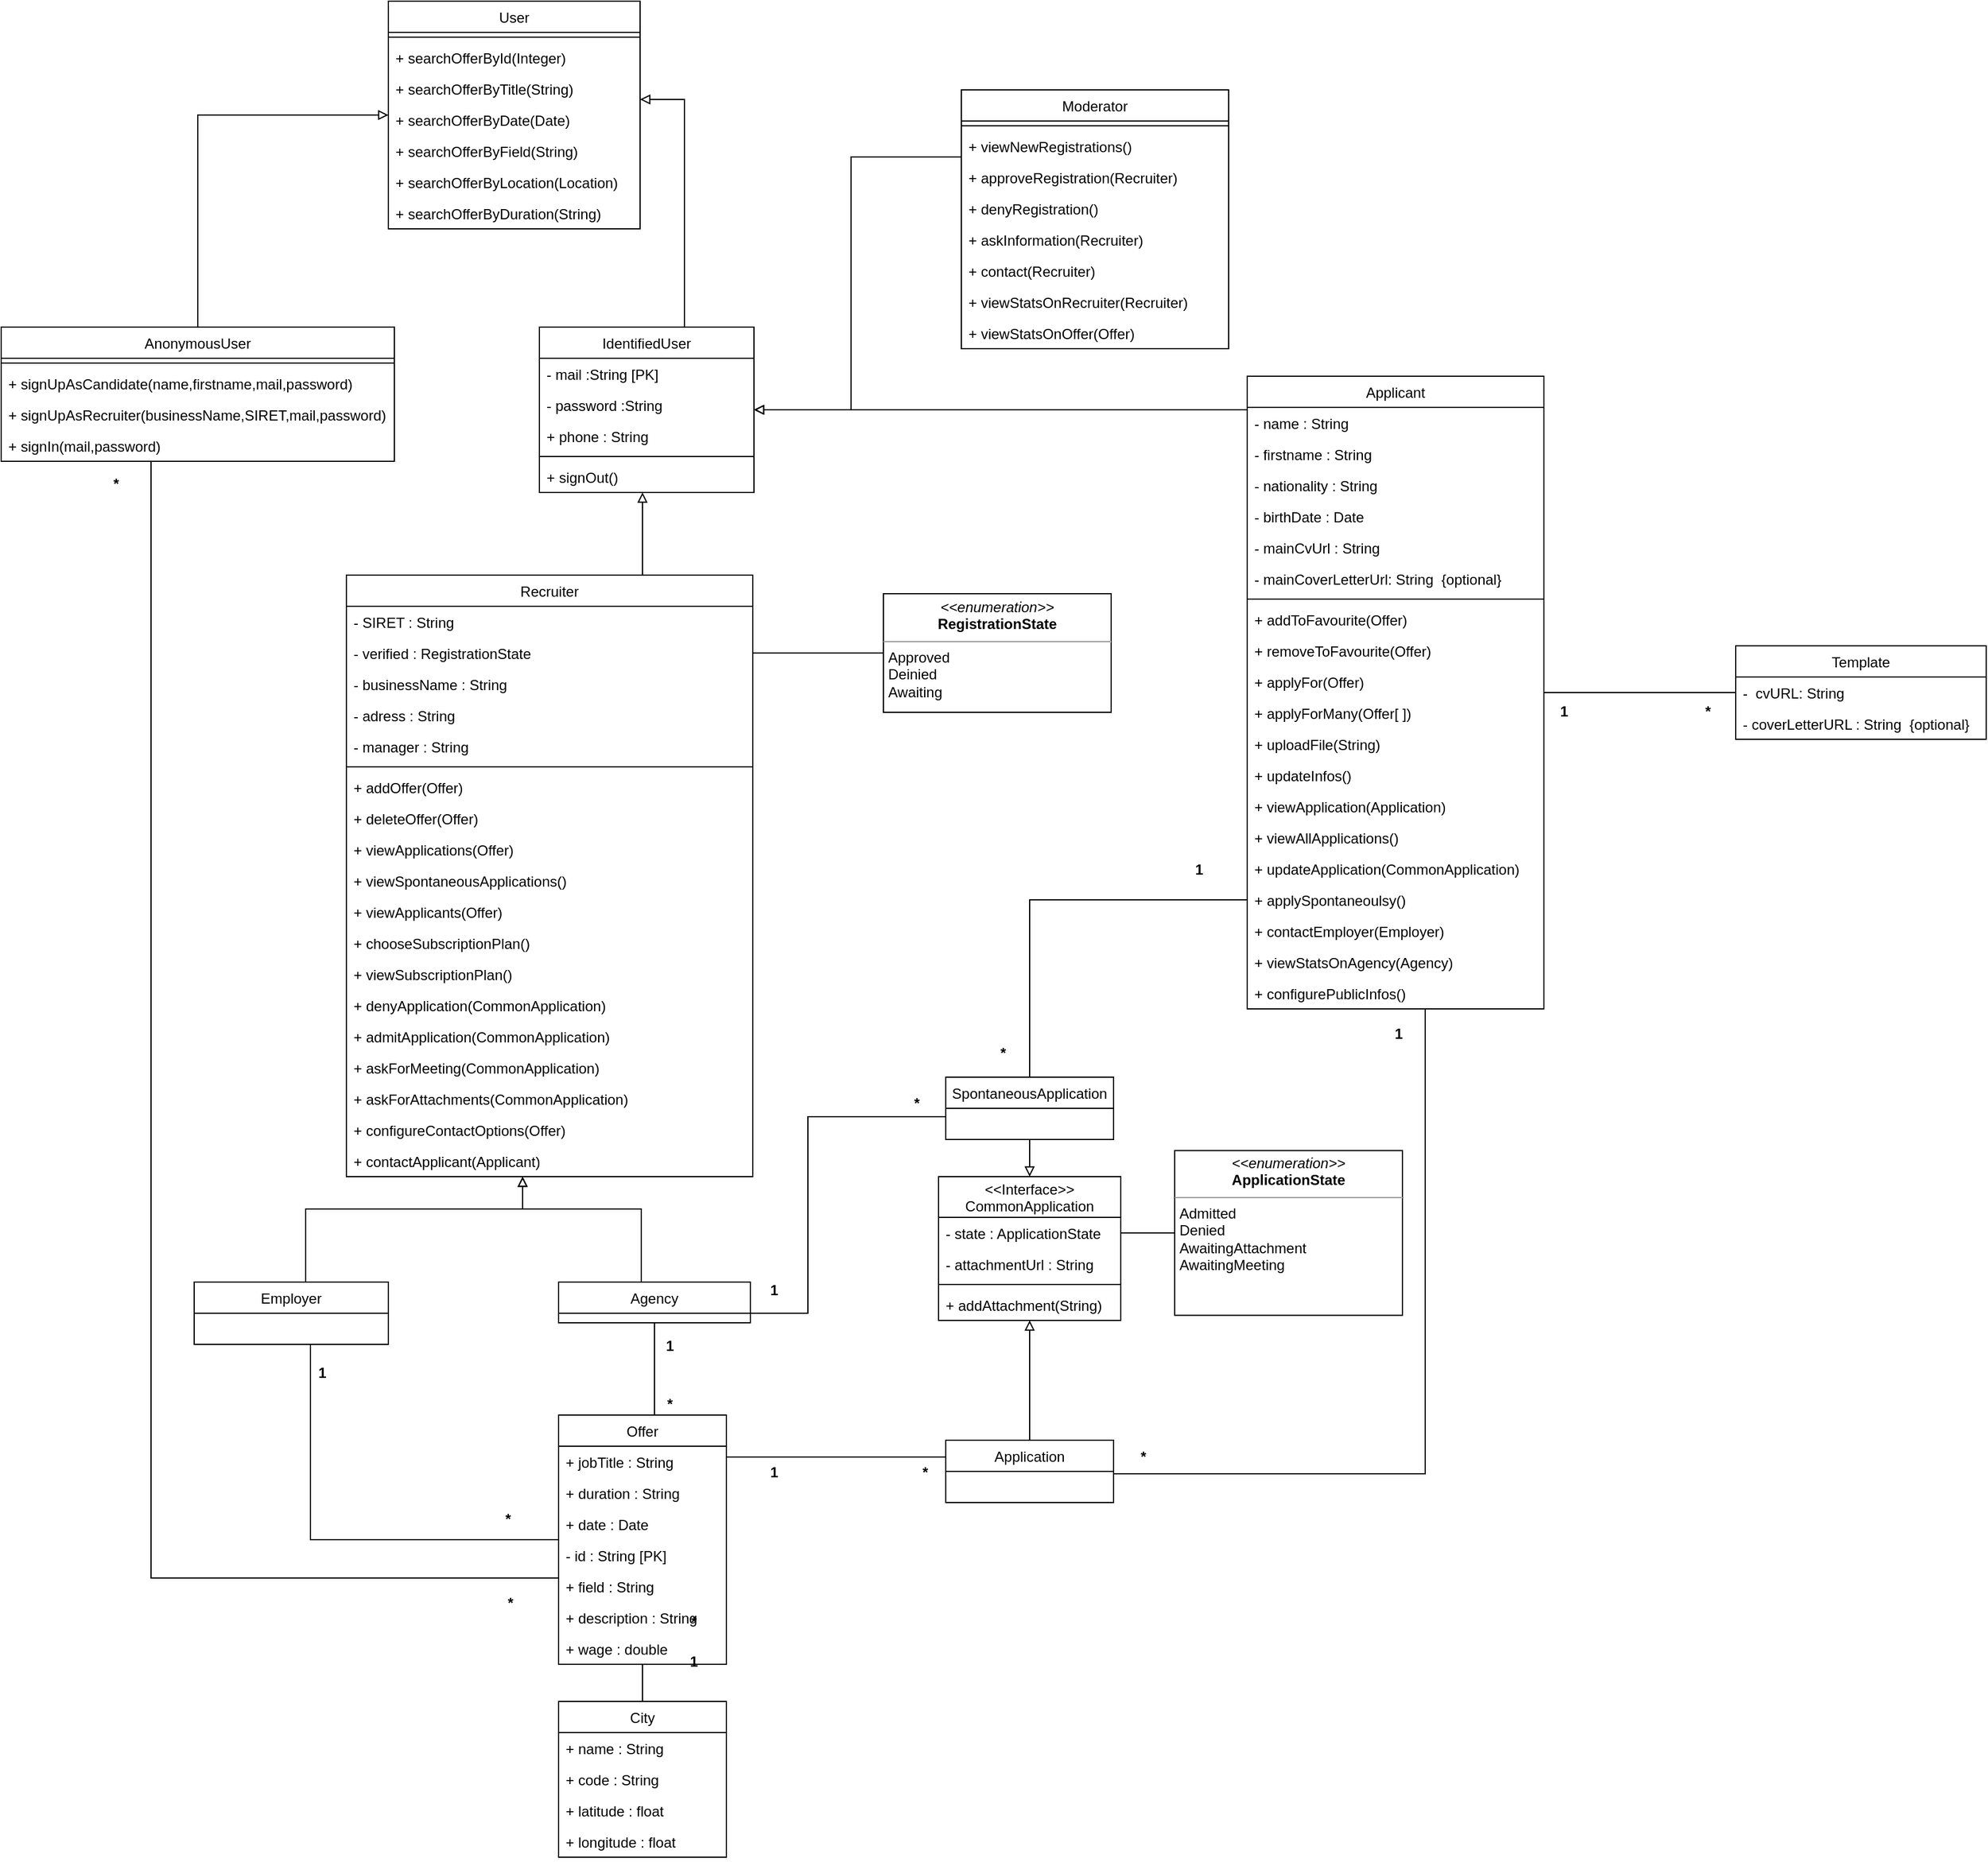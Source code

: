 <mxfile version="20.3.0" type="device"><diagram id="k540oC7YMwKG_fndk6bW" name="Page-1"><mxGraphModel dx="2167" dy="1629" grid="0" gridSize="10" guides="1" tooltips="1" connect="1" arrows="1" fold="1" page="0" pageScale="1" pageWidth="827" pageHeight="1169" math="0" shadow="0"><root><mxCell id="0"/><mxCell id="1" parent="0"/><mxCell id="ShWZTb0E01g24mEd3diZ-28" style="edgeStyle=orthogonalEdgeStyle;rounded=0;orthogonalLoop=1;jettySize=auto;html=1;endArrow=none;endFill=0;" parent="1" source="sL0jSz-1U2DntvTdxDC0-44" target="sL0jSz-1U2DntvTdxDC0-56" edge="1"><mxGeometry relative="1" as="geometry"><Array as="points"/><mxPoint x="247.947" y="477" as="sourcePoint"/></mxGeometry></mxCell><mxCell id="sL0jSz-1U2DntvTdxDC0-44" value="Offer" style="swimlane;fontStyle=0;childLayout=stackLayout;horizontal=1;startSize=26;fillColor=none;horizontalStack=0;resizeParent=1;resizeParentMax=0;resizeLast=0;collapsible=1;marginBottom=0;" parent="1" vertex="1"><mxGeometry x="117" y="417" width="140" height="208" as="geometry"/></mxCell><mxCell id="sL0jSz-1U2DntvTdxDC0-45" value="+ jobTitle : String" style="text;strokeColor=none;fillColor=none;align=left;verticalAlign=top;spacingLeft=4;spacingRight=4;overflow=hidden;rotatable=0;points=[[0,0.5],[1,0.5]];portConstraint=eastwest;" parent="sL0jSz-1U2DntvTdxDC0-44" vertex="1"><mxGeometry y="26" width="140" height="26" as="geometry"/></mxCell><mxCell id="sL0jSz-1U2DntvTdxDC0-46" value="+ duration : String" style="text;strokeColor=none;fillColor=none;align=left;verticalAlign=top;spacingLeft=4;spacingRight=4;overflow=hidden;rotatable=0;points=[[0,0.5],[1,0.5]];portConstraint=eastwest;" parent="sL0jSz-1U2DntvTdxDC0-44" vertex="1"><mxGeometry y="52" width="140" height="26" as="geometry"/></mxCell><mxCell id="P4kLYGEwdRfojf6tFH3L-2" value="+ date : Date" style="text;strokeColor=none;fillColor=none;align=left;verticalAlign=top;spacingLeft=4;spacingRight=4;overflow=hidden;rotatable=0;points=[[0,0.5],[1,0.5]];portConstraint=eastwest;" parent="sL0jSz-1U2DntvTdxDC0-44" vertex="1"><mxGeometry y="78" width="140" height="26" as="geometry"/></mxCell><mxCell id="sL0jSz-1U2DntvTdxDC0-47" value="- id : String [PK]" style="text;strokeColor=none;fillColor=none;align=left;verticalAlign=top;spacingLeft=4;spacingRight=4;overflow=hidden;rotatable=0;points=[[0,0.5],[1,0.5]];portConstraint=eastwest;" parent="sL0jSz-1U2DntvTdxDC0-44" vertex="1"><mxGeometry y="104" width="140" height="26" as="geometry"/></mxCell><mxCell id="sL0jSz-1U2DntvTdxDC0-103" value="+ field : String" style="text;strokeColor=none;fillColor=none;align=left;verticalAlign=top;spacingLeft=4;spacingRight=4;overflow=hidden;rotatable=0;points=[[0,0.5],[1,0.5]];portConstraint=eastwest;" parent="sL0jSz-1U2DntvTdxDC0-44" vertex="1"><mxGeometry y="130" width="140" height="26" as="geometry"/></mxCell><mxCell id="sL0jSz-1U2DntvTdxDC0-104" value="+ description : String" style="text;strokeColor=none;fillColor=none;align=left;verticalAlign=top;spacingLeft=4;spacingRight=4;overflow=hidden;rotatable=0;points=[[0,0.5],[1,0.5]];portConstraint=eastwest;" parent="sL0jSz-1U2DntvTdxDC0-44" vertex="1"><mxGeometry y="156" width="140" height="26" as="geometry"/></mxCell><mxCell id="BnLNgc64DXH0xExGtpZf-30" value="+ wage : double" style="text;strokeColor=none;fillColor=none;align=left;verticalAlign=top;spacingLeft=4;spacingRight=4;overflow=hidden;rotatable=0;points=[[0,0.5],[1,0.5]];portConstraint=eastwest;" vertex="1" parent="sL0jSz-1U2DntvTdxDC0-44"><mxGeometry y="182" width="140" height="26" as="geometry"/></mxCell><mxCell id="sL0jSz-1U2DntvTdxDC0-56" value="City" style="swimlane;fontStyle=0;childLayout=stackLayout;horizontal=1;startSize=26;fillColor=none;horizontalStack=0;resizeParent=1;resizeParentMax=0;resizeLast=0;collapsible=1;marginBottom=0;" parent="1" vertex="1"><mxGeometry x="117" y="656" width="140" height="130" as="geometry"/></mxCell><mxCell id="sL0jSz-1U2DntvTdxDC0-57" value="+ name : String" style="text;strokeColor=none;fillColor=none;align=left;verticalAlign=top;spacingLeft=4;spacingRight=4;overflow=hidden;rotatable=0;points=[[0,0.5],[1,0.5]];portConstraint=eastwest;" parent="sL0jSz-1U2DntvTdxDC0-56" vertex="1"><mxGeometry y="26" width="140" height="26" as="geometry"/></mxCell><mxCell id="sL0jSz-1U2DntvTdxDC0-58" value="+ code : String" style="text;strokeColor=none;fillColor=none;align=left;verticalAlign=top;spacingLeft=4;spacingRight=4;overflow=hidden;rotatable=0;points=[[0,0.5],[1,0.5]];portConstraint=eastwest;" parent="sL0jSz-1U2DntvTdxDC0-56" vertex="1"><mxGeometry y="52" width="140" height="26" as="geometry"/></mxCell><mxCell id="ceRX4W_sxrKVzn1tDzOm-22" value="+ latitude : float" style="text;strokeColor=none;fillColor=none;align=left;verticalAlign=top;spacingLeft=4;spacingRight=4;overflow=hidden;rotatable=0;points=[[0,0.5],[1,0.5]];portConstraint=eastwest;" parent="sL0jSz-1U2DntvTdxDC0-56" vertex="1"><mxGeometry y="78" width="140" height="26" as="geometry"/></mxCell><mxCell id="ceRX4W_sxrKVzn1tDzOm-23" value="+ longitude : float" style="text;strokeColor=none;fillColor=none;align=left;verticalAlign=top;spacingLeft=4;spacingRight=4;overflow=hidden;rotatable=0;points=[[0,0.5],[1,0.5]];portConstraint=eastwest;" parent="sL0jSz-1U2DntvTdxDC0-56" vertex="1"><mxGeometry y="104" width="140" height="26" as="geometry"/></mxCell><mxCell id="sL0jSz-1U2DntvTdxDC0-63" style="edgeStyle=orthogonalEdgeStyle;rounded=0;orthogonalLoop=1;jettySize=auto;html=1;endArrow=block;endFill=0;" parent="1" source="sL0jSz-1U2DntvTdxDC0-64" target="ceRX4W_sxrKVzn1tDzOm-1" edge="1"><mxGeometry relative="1" as="geometry"><Array as="points"><mxPoint x="186" y="245"/><mxPoint x="87" y="245"/></Array></mxGeometry></mxCell><mxCell id="sL0jSz-1U2DntvTdxDC0-96" style="edgeStyle=orthogonalEdgeStyle;rounded=0;orthogonalLoop=1;jettySize=auto;html=1;endArrow=none;endFill=0;" parent="1" source="sL0jSz-1U2DntvTdxDC0-64" target="sL0jSz-1U2DntvTdxDC0-44" edge="1"><mxGeometry relative="1" as="geometry"><Array as="points"><mxPoint x="197" y="399"/><mxPoint x="197" y="399"/></Array><mxPoint x="242.053" y="208" as="sourcePoint"/><mxPoint x="177" y="295" as="targetPoint"/></mxGeometry></mxCell><mxCell id="sL0jSz-1U2DntvTdxDC0-64" value="Agency" style="swimlane;fontStyle=0;childLayout=stackLayout;horizontal=1;startSize=26;fillColor=none;horizontalStack=0;resizeParent=1;resizeParentMax=0;resizeLast=0;collapsible=1;marginBottom=0;" parent="1" vertex="1"><mxGeometry x="117" y="306" width="160" height="34" as="geometry"/></mxCell><mxCell id="sL0jSz-1U2DntvTdxDC0-65" style="edgeStyle=orthogonalEdgeStyle;rounded=0;orthogonalLoop=1;jettySize=auto;html=1;endArrow=block;endFill=0;" parent="1" source="sL0jSz-1U2DntvTdxDC0-66" target="ceRX4W_sxrKVzn1tDzOm-1" edge="1"><mxGeometry relative="1" as="geometry"><Array as="points"><mxPoint x="-94" y="245"/><mxPoint x="87" y="245"/></Array></mxGeometry></mxCell><mxCell id="vlZOJD053-xOhXuDSl5u-1" style="edgeStyle=orthogonalEdgeStyle;rounded=0;orthogonalLoop=1;jettySize=auto;html=1;endArrow=none;endFill=0;startArrow=none;" parent="1" source="sL0jSz-1U2DntvTdxDC0-66" target="sL0jSz-1U2DntvTdxDC0-44" edge="1"><mxGeometry relative="1" as="geometry"><Array as="points"><mxPoint x="-90" y="346"/></Array></mxGeometry></mxCell><mxCell id="sL0jSz-1U2DntvTdxDC0-66" value="Employer" style="swimlane;fontStyle=0;childLayout=stackLayout;horizontal=1;startSize=26;fillColor=none;horizontalStack=0;resizeParent=1;resizeParentMax=0;resizeLast=0;collapsible=1;marginBottom=0;" parent="1" vertex="1"><mxGeometry x="-187" y="306" width="162" height="52" as="geometry"/></mxCell><mxCell id="sL0jSz-1U2DntvTdxDC0-67" style="edgeStyle=orthogonalEdgeStyle;rounded=0;orthogonalLoop=1;jettySize=auto;html=1;entryX=0;entryY=0.5;entryDx=0;entryDy=0;endArrow=block;endFill=0;exitX=0.5;exitY=0;exitDx=0;exitDy=0;" parent="1" source="sL0jSz-1U2DntvTdxDC0-68" target="sL0jSz-1U2DntvTdxDC0-78" edge="1"><mxGeometry relative="1" as="geometry"/></mxCell><mxCell id="ceRX4W_sxrKVzn1tDzOm-14" style="edgeStyle=orthogonalEdgeStyle;rounded=0;orthogonalLoop=1;jettySize=auto;html=1;endArrow=none;endFill=0;" parent="1" source="sL0jSz-1U2DntvTdxDC0-68" target="sL0jSz-1U2DntvTdxDC0-44" edge="1"><mxGeometry relative="1" as="geometry"><Array as="points"><mxPoint x="-223" y="553"/></Array></mxGeometry></mxCell><mxCell id="sL0jSz-1U2DntvTdxDC0-68" value="AnonymousUser" style="swimlane;fontStyle=0;childLayout=stackLayout;horizontal=1;startSize=26;fillColor=none;horizontalStack=0;resizeParent=1;resizeParentMax=0;resizeLast=0;collapsible=1;marginBottom=0;" parent="1" vertex="1"><mxGeometry x="-348" y="-491" width="328" height="112" as="geometry"/></mxCell><mxCell id="sL0jSz-1U2DntvTdxDC0-89" value="" style="line;strokeWidth=1;fillColor=none;align=left;verticalAlign=middle;spacingTop=-1;spacingLeft=3;spacingRight=3;rotatable=0;labelPosition=right;points=[];portConstraint=eastwest;strokeColor=inherit;" parent="sL0jSz-1U2DntvTdxDC0-68" vertex="1"><mxGeometry y="26" width="328" height="8" as="geometry"/></mxCell><mxCell id="sL0jSz-1U2DntvTdxDC0-85" value="+ signUpAsCandidate(name,firstname,mail,password)" style="text;strokeColor=none;fillColor=none;align=left;verticalAlign=top;spacingLeft=4;spacingRight=4;overflow=hidden;rotatable=0;points=[[0,0.5],[1,0.5]];portConstraint=eastwest;" parent="sL0jSz-1U2DntvTdxDC0-68" vertex="1"><mxGeometry y="34" width="328" height="26" as="geometry"/></mxCell><mxCell id="P4kLYGEwdRfojf6tFH3L-3" value="+ signUpAsRecruiter(businessName,SIRET,mail,password)" style="text;strokeColor=none;fillColor=none;align=left;verticalAlign=top;spacingLeft=4;spacingRight=4;overflow=hidden;rotatable=0;points=[[0,0.5],[1,0.5]];portConstraint=eastwest;" parent="sL0jSz-1U2DntvTdxDC0-68" vertex="1"><mxGeometry y="60" width="328" height="26" as="geometry"/></mxCell><mxCell id="sL0jSz-1U2DntvTdxDC0-90" value="+ signIn(mail,password)" style="text;strokeColor=none;fillColor=none;align=left;verticalAlign=top;spacingLeft=4;spacingRight=4;overflow=hidden;rotatable=0;points=[[0,0.5],[1,0.5]];portConstraint=eastwest;" parent="sL0jSz-1U2DntvTdxDC0-68" vertex="1"><mxGeometry y="86" width="328" height="26" as="geometry"/></mxCell><mxCell id="sL0jSz-1U2DntvTdxDC0-69" style="edgeStyle=orthogonalEdgeStyle;rounded=0;orthogonalLoop=1;jettySize=auto;html=1;endArrow=block;endFill=0;exitX=0.5;exitY=0;exitDx=0;exitDy=0;" parent="1" source="sL0jSz-1U2DntvTdxDC0-70" target="sL0jSz-1U2DntvTdxDC0-78" edge="1"><mxGeometry relative="1" as="geometry"><Array as="points"><mxPoint x="222" y="-491"/><mxPoint x="222" y="-681"/></Array></mxGeometry></mxCell><mxCell id="sL0jSz-1U2DntvTdxDC0-70" value="IdentifiedUser" style="swimlane;fontStyle=0;childLayout=stackLayout;horizontal=1;startSize=26;fillColor=none;horizontalStack=0;resizeParent=1;resizeParentMax=0;resizeLast=0;collapsible=1;marginBottom=0;" parent="1" vertex="1"><mxGeometry x="101" y="-491" width="179" height="138" as="geometry"/></mxCell><mxCell id="sL0jSz-1U2DntvTdxDC0-73" value="- mail :String [PK]" style="text;strokeColor=none;fillColor=none;align=left;verticalAlign=top;spacingLeft=4;spacingRight=4;overflow=hidden;rotatable=0;points=[[0,0.5],[1,0.5]];portConstraint=eastwest;" parent="sL0jSz-1U2DntvTdxDC0-70" vertex="1"><mxGeometry y="26" width="179" height="26" as="geometry"/></mxCell><mxCell id="sL0jSz-1U2DntvTdxDC0-93" value="- password :String" style="text;strokeColor=none;fillColor=none;align=left;verticalAlign=top;spacingLeft=4;spacingRight=4;overflow=hidden;rotatable=0;points=[[0,0.5],[1,0.5]];portConstraint=eastwest;" parent="sL0jSz-1U2DntvTdxDC0-70" vertex="1"><mxGeometry y="52" width="179" height="26" as="geometry"/></mxCell><mxCell id="sL0jSz-1U2DntvTdxDC0-74" value="+ phone : String " style="text;strokeColor=none;fillColor=none;align=left;verticalAlign=top;spacingLeft=4;spacingRight=4;overflow=hidden;rotatable=0;points=[[0,0.5],[1,0.5]];portConstraint=eastwest;" parent="sL0jSz-1U2DntvTdxDC0-70" vertex="1"><mxGeometry y="78" width="179" height="26" as="geometry"/></mxCell><mxCell id="sL0jSz-1U2DntvTdxDC0-91" value="" style="line;strokeWidth=1;fillColor=none;align=left;verticalAlign=middle;spacingTop=-1;spacingLeft=3;spacingRight=3;rotatable=0;labelPosition=right;points=[];portConstraint=eastwest;strokeColor=inherit;" parent="sL0jSz-1U2DntvTdxDC0-70" vertex="1"><mxGeometry y="104" width="179" height="8" as="geometry"/></mxCell><mxCell id="sL0jSz-1U2DntvTdxDC0-92" value="+ signOut()" style="text;strokeColor=none;fillColor=none;align=left;verticalAlign=top;spacingLeft=4;spacingRight=4;overflow=hidden;rotatable=0;points=[[0,0.5],[1,0.5]];portConstraint=eastwest;" parent="sL0jSz-1U2DntvTdxDC0-70" vertex="1"><mxGeometry y="112" width="179" height="26" as="geometry"/></mxCell><mxCell id="sL0jSz-1U2DntvTdxDC0-75" style="edgeStyle=orthogonalEdgeStyle;rounded=0;orthogonalLoop=1;jettySize=auto;html=1;endArrow=block;endFill=0;" parent="1" source="sL0jSz-1U2DntvTdxDC0-76" target="sL0jSz-1U2DntvTdxDC0-70" edge="1"><mxGeometry relative="1" as="geometry"><Array as="points"><mxPoint x="668" y="-422"/><mxPoint x="668" y="-422"/></Array></mxGeometry></mxCell><mxCell id="sL0jSz-1U2DntvTdxDC0-76" value="Applicant" style="swimlane;fontStyle=0;childLayout=stackLayout;horizontal=1;startSize=26;fillColor=none;horizontalStack=0;resizeParent=1;resizeParentMax=0;resizeLast=0;collapsible=1;marginBottom=0;" parent="1" vertex="1"><mxGeometry x="691.5" y="-450" width="247.5" height="528" as="geometry"/></mxCell><mxCell id="sL0jSz-1U2DntvTdxDC0-71" value="- name : String" style="text;strokeColor=none;fillColor=none;align=left;verticalAlign=top;spacingLeft=4;spacingRight=4;overflow=hidden;rotatable=0;points=[[0,0.5],[1,0.5]];portConstraint=eastwest;" parent="sL0jSz-1U2DntvTdxDC0-76" vertex="1"><mxGeometry y="26" width="247.5" height="26" as="geometry"/></mxCell><mxCell id="ShWZTb0E01g24mEd3diZ-1" value="- firstname : String" style="text;strokeColor=none;fillColor=none;align=left;verticalAlign=top;spacingLeft=4;spacingRight=4;overflow=hidden;rotatable=0;points=[[0,0.5],[1,0.5]];portConstraint=eastwest;" parent="sL0jSz-1U2DntvTdxDC0-76" vertex="1"><mxGeometry y="52" width="247.5" height="26" as="geometry"/></mxCell><mxCell id="ShWZTb0E01g24mEd3diZ-9" value="- nationality : String" style="text;strokeColor=none;fillColor=none;align=left;verticalAlign=top;spacingLeft=4;spacingRight=4;overflow=hidden;rotatable=0;points=[[0,0.5],[1,0.5]];portConstraint=eastwest;" parent="sL0jSz-1U2DntvTdxDC0-76" vertex="1"><mxGeometry y="78" width="247.5" height="26" as="geometry"/></mxCell><mxCell id="ShWZTb0E01g24mEd3diZ-10" value="- birthDate : Date" style="text;strokeColor=none;fillColor=none;align=left;verticalAlign=top;spacingLeft=4;spacingRight=4;overflow=hidden;rotatable=0;points=[[0,0.5],[1,0.5]];portConstraint=eastwest;" parent="sL0jSz-1U2DntvTdxDC0-76" vertex="1"><mxGeometry y="104" width="247.5" height="26" as="geometry"/></mxCell><mxCell id="sL0jSz-1U2DntvTdxDC0-72" value="- mainCvUrl : String" style="text;strokeColor=none;fillColor=none;align=left;verticalAlign=top;spacingLeft=4;spacingRight=4;overflow=hidden;rotatable=0;points=[[0,0.5],[1,0.5]];portConstraint=eastwest;" parent="sL0jSz-1U2DntvTdxDC0-76" vertex="1"><mxGeometry y="130" width="247.5" height="26" as="geometry"/></mxCell><mxCell id="ShWZTb0E01g24mEd3diZ-2" value="- mainCoverLetterUrl: String  {optional}" style="text;strokeColor=none;fillColor=none;align=left;verticalAlign=top;spacingLeft=4;spacingRight=4;overflow=hidden;rotatable=0;points=[[0,0.5],[1,0.5]];portConstraint=eastwest;" parent="sL0jSz-1U2DntvTdxDC0-76" vertex="1"><mxGeometry y="156" width="247.5" height="26" as="geometry"/></mxCell><mxCell id="sL0jSz-1U2DntvTdxDC0-106" value="" style="line;strokeWidth=1;fillColor=none;align=left;verticalAlign=middle;spacingTop=-1;spacingLeft=3;spacingRight=3;rotatable=0;labelPosition=right;points=[];portConstraint=eastwest;strokeColor=inherit;" parent="sL0jSz-1U2DntvTdxDC0-76" vertex="1"><mxGeometry y="182" width="247.5" height="8" as="geometry"/></mxCell><mxCell id="sL0jSz-1U2DntvTdxDC0-107" value="+ addToFavourite(Offer)" style="text;strokeColor=none;fillColor=none;align=left;verticalAlign=top;spacingLeft=4;spacingRight=4;overflow=hidden;rotatable=0;points=[[0,0.5],[1,0.5]];portConstraint=eastwest;" parent="sL0jSz-1U2DntvTdxDC0-76" vertex="1"><mxGeometry y="190" width="247.5" height="26" as="geometry"/></mxCell><mxCell id="sL0jSz-1U2DntvTdxDC0-108" value="+ removeToFavourite(Offer)" style="text;strokeColor=none;fillColor=none;align=left;verticalAlign=top;spacingLeft=4;spacingRight=4;overflow=hidden;rotatable=0;points=[[0,0.5],[1,0.5]];portConstraint=eastwest;" parent="sL0jSz-1U2DntvTdxDC0-76" vertex="1"><mxGeometry y="216" width="247.5" height="26" as="geometry"/></mxCell><mxCell id="sL0jSz-1U2DntvTdxDC0-109" value="+ applyFor(Offer)" style="text;strokeColor=none;fillColor=none;align=left;verticalAlign=top;spacingLeft=4;spacingRight=4;overflow=hidden;rotatable=0;points=[[0,0.5],[1,0.5]];portConstraint=eastwest;" parent="sL0jSz-1U2DntvTdxDC0-76" vertex="1"><mxGeometry y="242" width="247.5" height="26" as="geometry"/></mxCell><mxCell id="ShWZTb0E01g24mEd3diZ-3" value="+ applyForMany(Offer[ ])" style="text;strokeColor=none;fillColor=none;align=left;verticalAlign=top;spacingLeft=4;spacingRight=4;overflow=hidden;rotatable=0;points=[[0,0.5],[1,0.5]];portConstraint=eastwest;" parent="sL0jSz-1U2DntvTdxDC0-76" vertex="1"><mxGeometry y="268" width="247.5" height="26" as="geometry"/></mxCell><mxCell id="BnLNgc64DXH0xExGtpZf-18" value="+ uploadFile(String)" style="text;strokeColor=none;fillColor=none;align=left;verticalAlign=top;spacingLeft=4;spacingRight=4;overflow=hidden;rotatable=0;points=[[0,0.5],[1,0.5]];portConstraint=eastwest;" vertex="1" parent="sL0jSz-1U2DntvTdxDC0-76"><mxGeometry y="294" width="247.5" height="26" as="geometry"/></mxCell><mxCell id="sL0jSz-1U2DntvTdxDC0-110" value="+ updateInfos()" style="text;strokeColor=none;fillColor=none;align=left;verticalAlign=top;spacingLeft=4;spacingRight=4;overflow=hidden;rotatable=0;points=[[0,0.5],[1,0.5]];portConstraint=eastwest;" parent="sL0jSz-1U2DntvTdxDC0-76" vertex="1"><mxGeometry y="320" width="247.5" height="26" as="geometry"/></mxCell><mxCell id="ShWZTb0E01g24mEd3diZ-26" value="+ viewApplication(Application)" style="text;strokeColor=none;fillColor=none;align=left;verticalAlign=top;spacingLeft=4;spacingRight=4;overflow=hidden;rotatable=0;points=[[0,0.5],[1,0.5]];portConstraint=eastwest;" parent="sL0jSz-1U2DntvTdxDC0-76" vertex="1"><mxGeometry y="346" width="247.5" height="26" as="geometry"/></mxCell><mxCell id="BnLNgc64DXH0xExGtpZf-1" value="+ viewAllApplications()" style="text;strokeColor=none;fillColor=none;align=left;verticalAlign=top;spacingLeft=4;spacingRight=4;overflow=hidden;rotatable=0;points=[[0,0.5],[1,0.5]];portConstraint=eastwest;" vertex="1" parent="sL0jSz-1U2DntvTdxDC0-76"><mxGeometry y="372" width="247.5" height="26" as="geometry"/></mxCell><mxCell id="BnLNgc64DXH0xExGtpZf-19" value="+ updateApplication(CommonApplication)" style="text;strokeColor=none;fillColor=none;align=left;verticalAlign=top;spacingLeft=4;spacingRight=4;overflow=hidden;rotatable=0;points=[[0,0.5],[1,0.5]];portConstraint=eastwest;" vertex="1" parent="sL0jSz-1U2DntvTdxDC0-76"><mxGeometry y="398" width="247.5" height="26" as="geometry"/></mxCell><mxCell id="BnLNgc64DXH0xExGtpZf-4" value="+ applySpontaneoulsy()" style="text;strokeColor=none;fillColor=none;align=left;verticalAlign=top;spacingLeft=4;spacingRight=4;overflow=hidden;rotatable=0;points=[[0,0.5],[1,0.5]];portConstraint=eastwest;" vertex="1" parent="sL0jSz-1U2DntvTdxDC0-76"><mxGeometry y="424" width="247.5" height="26" as="geometry"/></mxCell><mxCell id="BnLNgc64DXH0xExGtpZf-24" value="+ contactEmployer(Employer)" style="text;strokeColor=none;fillColor=none;align=left;verticalAlign=top;spacingLeft=4;spacingRight=4;overflow=hidden;rotatable=0;points=[[0,0.5],[1,0.5]];portConstraint=eastwest;" vertex="1" parent="sL0jSz-1U2DntvTdxDC0-76"><mxGeometry y="450" width="247.5" height="26" as="geometry"/></mxCell><mxCell id="BnLNgc64DXH0xExGtpZf-25" value="+ viewStatsOnAgency(Agency)" style="text;strokeColor=none;fillColor=none;align=left;verticalAlign=top;spacingLeft=4;spacingRight=4;overflow=hidden;rotatable=0;points=[[0,0.5],[1,0.5]];portConstraint=eastwest;" vertex="1" parent="sL0jSz-1U2DntvTdxDC0-76"><mxGeometry y="476" width="247.5" height="26" as="geometry"/></mxCell><mxCell id="BnLNgc64DXH0xExGtpZf-26" value="+ configurePublicInfos()" style="text;strokeColor=none;fillColor=none;align=left;verticalAlign=top;spacingLeft=4;spacingRight=4;overflow=hidden;rotatable=0;points=[[0,0.5],[1,0.5]];portConstraint=eastwest;" vertex="1" parent="sL0jSz-1U2DntvTdxDC0-76"><mxGeometry y="502" width="247.5" height="26" as="geometry"/></mxCell><mxCell id="sL0jSz-1U2DntvTdxDC0-78" value="User" style="swimlane;fontStyle=0;childLayout=stackLayout;horizontal=1;startSize=26;fillColor=none;horizontalStack=0;resizeParent=1;resizeParentMax=0;resizeLast=0;collapsible=1;marginBottom=0;" parent="1" vertex="1"><mxGeometry x="-25" y="-763" width="210" height="190" as="geometry"/></mxCell><mxCell id="ceRX4W_sxrKVzn1tDzOm-16" value="" style="line;strokeWidth=1;fillColor=none;align=left;verticalAlign=middle;spacingTop=-1;spacingLeft=3;spacingRight=3;rotatable=0;labelPosition=right;points=[];portConstraint=eastwest;strokeColor=inherit;" parent="sL0jSz-1U2DntvTdxDC0-78" vertex="1"><mxGeometry y="26" width="210" height="8" as="geometry"/></mxCell><mxCell id="ceRX4W_sxrKVzn1tDzOm-15" value="+ searchOfferById(Integer)" style="text;strokeColor=none;fillColor=none;align=left;verticalAlign=top;spacingLeft=4;spacingRight=4;overflow=hidden;rotatable=0;points=[[0,0.5],[1,0.5]];portConstraint=eastwest;" parent="sL0jSz-1U2DntvTdxDC0-78" vertex="1"><mxGeometry y="34" width="210" height="26" as="geometry"/></mxCell><mxCell id="ceRX4W_sxrKVzn1tDzOm-17" value="+ searchOfferByTitle(String)" style="text;strokeColor=none;fillColor=none;align=left;verticalAlign=top;spacingLeft=4;spacingRight=4;overflow=hidden;rotatable=0;points=[[0,0.5],[1,0.5]];portConstraint=eastwest;" parent="sL0jSz-1U2DntvTdxDC0-78" vertex="1"><mxGeometry y="60" width="210" height="26" as="geometry"/></mxCell><mxCell id="ceRX4W_sxrKVzn1tDzOm-18" value="+ searchOfferByDate(Date)" style="text;strokeColor=none;fillColor=none;align=left;verticalAlign=top;spacingLeft=4;spacingRight=4;overflow=hidden;rotatable=0;points=[[0,0.5],[1,0.5]];portConstraint=eastwest;" parent="sL0jSz-1U2DntvTdxDC0-78" vertex="1"><mxGeometry y="86" width="210" height="26" as="geometry"/></mxCell><mxCell id="ceRX4W_sxrKVzn1tDzOm-19" value="+ searchOfferByField(String)" style="text;strokeColor=none;fillColor=none;align=left;verticalAlign=top;spacingLeft=4;spacingRight=4;overflow=hidden;rotatable=0;points=[[0,0.5],[1,0.5]];portConstraint=eastwest;" parent="sL0jSz-1U2DntvTdxDC0-78" vertex="1"><mxGeometry y="112" width="210" height="26" as="geometry"/></mxCell><mxCell id="ceRX4W_sxrKVzn1tDzOm-20" value="+ searchOfferByLocation(Location)" style="text;strokeColor=none;fillColor=none;align=left;verticalAlign=top;spacingLeft=4;spacingRight=4;overflow=hidden;rotatable=0;points=[[0,0.5],[1,0.5]];portConstraint=eastwest;" parent="sL0jSz-1U2DntvTdxDC0-78" vertex="1"><mxGeometry y="138" width="210" height="26" as="geometry"/></mxCell><mxCell id="P4kLYGEwdRfojf6tFH3L-1" value="+ searchOfferByDuration(String)" style="text;strokeColor=none;fillColor=none;align=left;verticalAlign=top;spacingLeft=4;spacingRight=4;overflow=hidden;rotatable=0;points=[[0,0.5],[1,0.5]];portConstraint=eastwest;" parent="sL0jSz-1U2DntvTdxDC0-78" vertex="1"><mxGeometry y="164" width="210" height="26" as="geometry"/></mxCell><mxCell id="sL0jSz-1U2DntvTdxDC0-79" value="*" style="text;align=center;fontStyle=1;verticalAlign=middle;spacingLeft=3;spacingRight=3;strokeColor=none;rotatable=0;points=[[0,0.5],[1,0.5]];portConstraint=eastwest;" parent="1" vertex="1"><mxGeometry x="37" y="560" width="80" height="26" as="geometry"/></mxCell><mxCell id="sL0jSz-1U2DntvTdxDC0-80" value="*" style="text;align=center;fontStyle=1;verticalAlign=middle;spacingLeft=3;spacingRight=3;strokeColor=none;rotatable=0;points=[[0,0.5],[1,0.5]];portConstraint=eastwest;" parent="1" vertex="1"><mxGeometry x="-292" y="-374" width="80" height="26" as="geometry"/></mxCell><mxCell id="sL0jSz-1U2DntvTdxDC0-97" value="1" style="text;align=center;fontStyle=1;verticalAlign=middle;spacingLeft=3;spacingRight=3;strokeColor=none;rotatable=0;points=[[0,0.5],[1,0.5]];portConstraint=eastwest;" parent="1" vertex="1"><mxGeometry x="170" y="345" width="80" height="27" as="geometry"/></mxCell><mxCell id="sL0jSz-1U2DntvTdxDC0-99" value="*" style="text;align=center;fontStyle=1;verticalAlign=middle;spacingLeft=3;spacingRight=3;strokeColor=none;rotatable=0;points=[[0,0.5],[1,0.5]];portConstraint=eastwest;" parent="1" vertex="1"><mxGeometry x="170" y="394" width="80" height="26" as="geometry"/></mxCell><mxCell id="vlZOJD053-xOhXuDSl5u-3" value="1" style="text;align=center;fontStyle=1;verticalAlign=middle;spacingLeft=3;spacingRight=3;strokeColor=none;rotatable=0;points=[[0,0.5],[1,0.5]];portConstraint=eastwest;" parent="1" vertex="1"><mxGeometry x="-120" y="368" width="80" height="26" as="geometry"/></mxCell><mxCell id="vlZOJD053-xOhXuDSl5u-4" value="*" style="text;align=center;fontStyle=1;verticalAlign=middle;spacingLeft=3;spacingRight=3;strokeColor=none;rotatable=0;points=[[0,0.5],[1,0.5]];portConstraint=eastwest;" parent="1" vertex="1"><mxGeometry x="35" y="490" width="80" height="26" as="geometry"/></mxCell><mxCell id="ceRX4W_sxrKVzn1tDzOm-7" style="edgeStyle=orthogonalEdgeStyle;rounded=0;orthogonalLoop=1;jettySize=auto;html=1;endArrow=block;endFill=0;" parent="1" source="ceRX4W_sxrKVzn1tDzOm-1" target="sL0jSz-1U2DntvTdxDC0-70" edge="1"><mxGeometry relative="1" as="geometry"><Array as="points"><mxPoint x="187" y="-310"/><mxPoint x="187" y="-310"/></Array></mxGeometry></mxCell><mxCell id="ceRX4W_sxrKVzn1tDzOm-1" value="Recruiter" style="swimlane;fontStyle=0;childLayout=stackLayout;horizontal=1;startSize=26;fillColor=none;horizontalStack=0;resizeParent=1;resizeParentMax=0;resizeLast=0;collapsible=1;marginBottom=0;" parent="1" vertex="1"><mxGeometry x="-60" y="-284" width="339" height="502" as="geometry"/></mxCell><mxCell id="ceRX4W_sxrKVzn1tDzOm-2" value="- SIRET : String " style="text;strokeColor=none;fillColor=none;align=left;verticalAlign=top;spacingLeft=4;spacingRight=4;overflow=hidden;rotatable=0;points=[[0,0.5],[1,0.5]];portConstraint=eastwest;" parent="ceRX4W_sxrKVzn1tDzOm-1" vertex="1"><mxGeometry y="26" width="339" height="26" as="geometry"/></mxCell><mxCell id="BnLNgc64DXH0xExGtpZf-51" value="- verified : RegistrationState" style="text;strokeColor=none;fillColor=none;align=left;verticalAlign=top;spacingLeft=4;spacingRight=4;overflow=hidden;rotatable=0;points=[[0,0.5],[1,0.5]];portConstraint=eastwest;" vertex="1" parent="ceRX4W_sxrKVzn1tDzOm-1"><mxGeometry y="52" width="339" height="26" as="geometry"/></mxCell><mxCell id="ceRX4W_sxrKVzn1tDzOm-3" value="- businessName : String" style="text;strokeColor=none;fillColor=none;align=left;verticalAlign=top;spacingLeft=4;spacingRight=4;overflow=hidden;rotatable=0;points=[[0,0.5],[1,0.5]];portConstraint=eastwest;" parent="ceRX4W_sxrKVzn1tDzOm-1" vertex="1"><mxGeometry y="78" width="339" height="26" as="geometry"/></mxCell><mxCell id="ceRX4W_sxrKVzn1tDzOm-6" value="- adress : String" style="text;strokeColor=none;fillColor=none;align=left;verticalAlign=top;spacingLeft=4;spacingRight=4;overflow=hidden;rotatable=0;points=[[0,0.5],[1,0.5]];portConstraint=eastwest;" parent="ceRX4W_sxrKVzn1tDzOm-1" vertex="1"><mxGeometry y="104" width="339" height="26" as="geometry"/></mxCell><mxCell id="ceRX4W_sxrKVzn1tDzOm-4" value="- manager : String" style="text;strokeColor=none;fillColor=none;align=left;verticalAlign=top;spacingLeft=4;spacingRight=4;overflow=hidden;rotatable=0;points=[[0,0.5],[1,0.5]];portConstraint=eastwest;" parent="ceRX4W_sxrKVzn1tDzOm-1" vertex="1"><mxGeometry y="130" width="339" height="26" as="geometry"/></mxCell><mxCell id="P4kLYGEwdRfojf6tFH3L-4" value="" style="line;strokeWidth=1;fillColor=none;align=left;verticalAlign=middle;spacingTop=-1;spacingLeft=3;spacingRight=3;rotatable=0;labelPosition=right;points=[];portConstraint=eastwest;strokeColor=inherit;" parent="ceRX4W_sxrKVzn1tDzOm-1" vertex="1"><mxGeometry y="156" width="339" height="8" as="geometry"/></mxCell><mxCell id="P4kLYGEwdRfojf6tFH3L-5" value="+ addOffer(Offer)" style="text;strokeColor=none;fillColor=none;align=left;verticalAlign=top;spacingLeft=4;spacingRight=4;overflow=hidden;rotatable=0;points=[[0,0.5],[1,0.5]];portConstraint=eastwest;" parent="ceRX4W_sxrKVzn1tDzOm-1" vertex="1"><mxGeometry y="164" width="339" height="26" as="geometry"/></mxCell><mxCell id="P4kLYGEwdRfojf6tFH3L-6" value="+ deleteOffer(Offer)" style="text;strokeColor=none;fillColor=none;align=left;verticalAlign=top;spacingLeft=4;spacingRight=4;overflow=hidden;rotatable=0;points=[[0,0.5],[1,0.5]];portConstraint=eastwest;" parent="ceRX4W_sxrKVzn1tDzOm-1" vertex="1"><mxGeometry y="190" width="339" height="26" as="geometry"/></mxCell><mxCell id="P4kLYGEwdRfojf6tFH3L-7" value="+ viewApplications(Offer)" style="text;strokeColor=none;fillColor=none;align=left;verticalAlign=top;spacingLeft=4;spacingRight=4;overflow=hidden;rotatable=0;points=[[0,0.5],[1,0.5]];portConstraint=eastwest;" parent="ceRX4W_sxrKVzn1tDzOm-1" vertex="1"><mxGeometry y="216" width="339" height="26" as="geometry"/></mxCell><mxCell id="BnLNgc64DXH0xExGtpZf-31" value="+ viewSpontaneousApplications()" style="text;strokeColor=none;fillColor=none;align=left;verticalAlign=top;spacingLeft=4;spacingRight=4;overflow=hidden;rotatable=0;points=[[0,0.5],[1,0.5]];portConstraint=eastwest;" vertex="1" parent="ceRX4W_sxrKVzn1tDzOm-1"><mxGeometry y="242" width="339" height="26" as="geometry"/></mxCell><mxCell id="BnLNgc64DXH0xExGtpZf-29" value="+ viewApplicants(Offer)" style="text;strokeColor=none;fillColor=none;align=left;verticalAlign=top;spacingLeft=4;spacingRight=4;overflow=hidden;rotatable=0;points=[[0,0.5],[1,0.5]];portConstraint=eastwest;" vertex="1" parent="ceRX4W_sxrKVzn1tDzOm-1"><mxGeometry y="268" width="339" height="26" as="geometry"/></mxCell><mxCell id="BnLNgc64DXH0xExGtpZf-27" value="+ chooseSubscriptionPlan()" style="text;strokeColor=none;fillColor=none;align=left;verticalAlign=top;spacingLeft=4;spacingRight=4;overflow=hidden;rotatable=0;points=[[0,0.5],[1,0.5]];portConstraint=eastwest;" vertex="1" parent="ceRX4W_sxrKVzn1tDzOm-1"><mxGeometry y="294" width="339" height="26" as="geometry"/></mxCell><mxCell id="BnLNgc64DXH0xExGtpZf-28" value="+ viewSubscriptionPlan()" style="text;strokeColor=none;fillColor=none;align=left;verticalAlign=top;spacingLeft=4;spacingRight=4;overflow=hidden;rotatable=0;points=[[0,0.5],[1,0.5]];portConstraint=eastwest;" vertex="1" parent="ceRX4W_sxrKVzn1tDzOm-1"><mxGeometry y="320" width="339" height="26" as="geometry"/></mxCell><mxCell id="BnLNgc64DXH0xExGtpZf-32" value="+ denyApplication(CommonApplication)" style="text;strokeColor=none;fillColor=none;align=left;verticalAlign=top;spacingLeft=4;spacingRight=4;overflow=hidden;rotatable=0;points=[[0,0.5],[1,0.5]];portConstraint=eastwest;" vertex="1" parent="ceRX4W_sxrKVzn1tDzOm-1"><mxGeometry y="346" width="339" height="26" as="geometry"/></mxCell><mxCell id="BnLNgc64DXH0xExGtpZf-33" value="+ admitApplication(CommonApplication)" style="text;strokeColor=none;fillColor=none;align=left;verticalAlign=top;spacingLeft=4;spacingRight=4;overflow=hidden;rotatable=0;points=[[0,0.5],[1,0.5]];portConstraint=eastwest;" vertex="1" parent="ceRX4W_sxrKVzn1tDzOm-1"><mxGeometry y="372" width="339" height="26" as="geometry"/></mxCell><mxCell id="BnLNgc64DXH0xExGtpZf-34" value="+ askForMeeting(CommonApplication)" style="text;strokeColor=none;fillColor=none;align=left;verticalAlign=top;spacingLeft=4;spacingRight=4;overflow=hidden;rotatable=0;points=[[0,0.5],[1,0.5]];portConstraint=eastwest;" vertex="1" parent="ceRX4W_sxrKVzn1tDzOm-1"><mxGeometry y="398" width="339" height="26" as="geometry"/></mxCell><mxCell id="BnLNgc64DXH0xExGtpZf-35" value="+ askForAttachments(CommonApplication)" style="text;strokeColor=none;fillColor=none;align=left;verticalAlign=top;spacingLeft=4;spacingRight=4;overflow=hidden;rotatable=0;points=[[0,0.5],[1,0.5]];portConstraint=eastwest;" vertex="1" parent="ceRX4W_sxrKVzn1tDzOm-1"><mxGeometry y="424" width="339" height="26" as="geometry"/></mxCell><mxCell id="BnLNgc64DXH0xExGtpZf-36" value="+ configureContactOptions(Offer)" style="text;strokeColor=none;fillColor=none;align=left;verticalAlign=top;spacingLeft=4;spacingRight=4;overflow=hidden;rotatable=0;points=[[0,0.5],[1,0.5]];portConstraint=eastwest;" vertex="1" parent="ceRX4W_sxrKVzn1tDzOm-1"><mxGeometry y="450" width="339" height="26" as="geometry"/></mxCell><mxCell id="BnLNgc64DXH0xExGtpZf-37" value="+ contactApplicant(Applicant)" style="text;strokeColor=none;fillColor=none;align=left;verticalAlign=top;spacingLeft=4;spacingRight=4;overflow=hidden;rotatable=0;points=[[0,0.5],[1,0.5]];portConstraint=eastwest;" vertex="1" parent="ceRX4W_sxrKVzn1tDzOm-1"><mxGeometry y="476" width="339" height="26" as="geometry"/></mxCell><mxCell id="ceRX4W_sxrKVzn1tDzOm-26" value="*" style="text;align=center;fontStyle=1;verticalAlign=middle;spacingLeft=3;spacingRight=3;strokeColor=none;rotatable=0;points=[[0,0.5],[1,0.5]];portConstraint=eastwest;" parent="1" vertex="1"><mxGeometry x="190" y="576" width="80" height="26" as="geometry"/></mxCell><mxCell id="ceRX4W_sxrKVzn1tDzOm-27" value="1" style="text;align=center;fontStyle=1;verticalAlign=middle;spacingLeft=3;spacingRight=3;strokeColor=none;rotatable=0;points=[[0,0.5],[1,0.5]];portConstraint=eastwest;" parent="1" vertex="1"><mxGeometry x="190" y="609" width="80" height="26" as="geometry"/></mxCell><mxCell id="ShWZTb0E01g24mEd3diZ-11" style="edgeStyle=orthogonalEdgeStyle;rounded=0;orthogonalLoop=1;jettySize=auto;html=1;endArrow=none;endFill=0;" parent="1" source="ShWZTb0E01g24mEd3diZ-5" target="sL0jSz-1U2DntvTdxDC0-76" edge="1"><mxGeometry relative="1" as="geometry"/></mxCell><mxCell id="ShWZTb0E01g24mEd3diZ-5" value="Template" style="swimlane;fontStyle=0;childLayout=stackLayout;horizontal=1;startSize=26;fillColor=none;horizontalStack=0;resizeParent=1;resizeParentMax=0;resizeLast=0;collapsible=1;marginBottom=0;" parent="1" vertex="1"><mxGeometry x="1099" y="-225" width="209" height="78" as="geometry"/></mxCell><mxCell id="ShWZTb0E01g24mEd3diZ-6" value="-  cvURL: String" style="text;strokeColor=none;fillColor=none;align=left;verticalAlign=top;spacingLeft=4;spacingRight=4;overflow=hidden;rotatable=0;points=[[0,0.5],[1,0.5]];portConstraint=eastwest;" parent="ShWZTb0E01g24mEd3diZ-5" vertex="1"><mxGeometry y="26" width="209" height="26" as="geometry"/></mxCell><mxCell id="ShWZTb0E01g24mEd3diZ-7" value="- coverLetterURL : String  {optional}" style="text;strokeColor=none;fillColor=none;align=left;verticalAlign=top;spacingLeft=4;spacingRight=4;overflow=hidden;rotatable=0;points=[[0,0.5],[1,0.5]];portConstraint=eastwest;" parent="ShWZTb0E01g24mEd3diZ-5" vertex="1"><mxGeometry y="52" width="209" height="26" as="geometry"/></mxCell><mxCell id="ShWZTb0E01g24mEd3diZ-12" value="1" style="text;align=center;fontStyle=1;verticalAlign=middle;spacingLeft=3;spacingRight=3;strokeColor=none;rotatable=0;points=[[0,0.5],[1,0.5]];portConstraint=eastwest;" parent="1" vertex="1"><mxGeometry x="916" y="-184" width="80" height="26" as="geometry"/></mxCell><mxCell id="ShWZTb0E01g24mEd3diZ-13" value="*" style="text;align=center;fontStyle=1;verticalAlign=middle;spacingLeft=3;spacingRight=3;strokeColor=none;rotatable=0;points=[[0,0.5],[1,0.5]];portConstraint=eastwest;" parent="1" vertex="1"><mxGeometry x="1036" y="-184" width="80" height="26" as="geometry"/></mxCell><mxCell id="ShWZTb0E01g24mEd3diZ-19" style="edgeStyle=orthogonalEdgeStyle;rounded=0;orthogonalLoop=1;jettySize=auto;html=1;endArrow=none;endFill=0;" parent="1" source="ShWZTb0E01g24mEd3diZ-15" target="sL0jSz-1U2DntvTdxDC0-76" edge="1"><mxGeometry relative="1" as="geometry"><Array as="points"><mxPoint x="840" y="466"/></Array></mxGeometry></mxCell><mxCell id="ShWZTb0E01g24mEd3diZ-20" style="edgeStyle=orthogonalEdgeStyle;rounded=0;orthogonalLoop=1;jettySize=auto;html=1;endArrow=none;endFill=0;" parent="1" source="ShWZTb0E01g24mEd3diZ-15" target="sL0jSz-1U2DntvTdxDC0-44" edge="1"><mxGeometry relative="1" as="geometry"><Array as="points"><mxPoint x="379" y="452"/><mxPoint x="379" y="452"/></Array></mxGeometry></mxCell><mxCell id="BnLNgc64DXH0xExGtpZf-10" style="edgeStyle=orthogonalEdgeStyle;rounded=0;orthogonalLoop=1;jettySize=auto;html=1;endArrow=block;endFill=0;" edge="1" parent="1" source="ShWZTb0E01g24mEd3diZ-15" target="BnLNgc64DXH0xExGtpZf-7"><mxGeometry relative="1" as="geometry"><Array as="points"><mxPoint x="510" y="310"/><mxPoint x="510" y="310"/></Array></mxGeometry></mxCell><mxCell id="ShWZTb0E01g24mEd3diZ-15" value="Application" style="swimlane;fontStyle=0;childLayout=stackLayout;horizontal=1;startSize=26;fillColor=none;horizontalStack=0;resizeParent=1;resizeParentMax=0;resizeLast=0;collapsible=1;marginBottom=0;" parent="1" vertex="1"><mxGeometry x="440" y="438" width="140" height="52" as="geometry"/></mxCell><mxCell id="ShWZTb0E01g24mEd3diZ-21" value="1" style="text;align=center;fontStyle=1;verticalAlign=middle;spacingLeft=3;spacingRight=3;strokeColor=none;rotatable=0;points=[[0,0.5],[1,0.5]];portConstraint=eastwest;" parent="1" vertex="1"><mxGeometry x="778" y="85" width="80" height="26" as="geometry"/></mxCell><mxCell id="ShWZTb0E01g24mEd3diZ-22" value="*" style="text;align=center;fontStyle=1;verticalAlign=middle;spacingLeft=3;spacingRight=3;strokeColor=none;rotatable=0;points=[[0,0.5],[1,0.5]];portConstraint=eastwest;" parent="1" vertex="1"><mxGeometry x="565" y="438" width="80" height="26" as="geometry"/></mxCell><mxCell id="ShWZTb0E01g24mEd3diZ-23" value="*" style="text;align=center;fontStyle=1;verticalAlign=middle;spacingLeft=3;spacingRight=3;strokeColor=none;rotatable=0;points=[[0,0.5],[1,0.5]];portConstraint=eastwest;" parent="1" vertex="1"><mxGeometry x="383" y="451" width="80" height="26" as="geometry"/></mxCell><mxCell id="ShWZTb0E01g24mEd3diZ-25" value="1" style="text;align=center;fontStyle=1;verticalAlign=middle;spacingLeft=3;spacingRight=3;strokeColor=none;rotatable=0;points=[[0,0.5],[1,0.5]];portConstraint=eastwest;" parent="1" vertex="1"><mxGeometry x="257" y="451" width="80" height="26" as="geometry"/></mxCell><mxCell id="BnLNgc64DXH0xExGtpZf-9" style="edgeStyle=orthogonalEdgeStyle;rounded=0;orthogonalLoop=1;jettySize=auto;html=1;endArrow=none;endFill=0;" edge="1" parent="1" source="BnLNgc64DXH0xExGtpZf-2" target="BnLNgc64DXH0xExGtpZf-8"><mxGeometry relative="1" as="geometry"/></mxCell><mxCell id="BnLNgc64DXH0xExGtpZf-2" value="&lt;p style=&quot;margin:0px;margin-top:4px;text-align:center;&quot;&gt;&lt;i&gt;&amp;lt;&amp;lt;enumeration&amp;gt;&amp;gt;&lt;/i&gt;&lt;br&gt;&lt;b&gt;ApplicationState&lt;/b&gt;&lt;/p&gt;&lt;hr size=&quot;1&quot;&gt;&lt;p style=&quot;margin:0px;margin-left:4px;&quot;&gt;Admitted&lt;/p&gt;&lt;p style=&quot;margin:0px;margin-left:4px;&quot;&gt;Denied&lt;/p&gt;&lt;p style=&quot;margin:0px;margin-left:4px;&quot;&gt;AwaitingAttachment&lt;/p&gt;&lt;p style=&quot;margin:0px;margin-left:4px;&quot;&gt;AwaitingMeeting&lt;/p&gt;&lt;p style=&quot;margin:0px;margin-left:4px;&quot;&gt;&lt;br&gt;&lt;/p&gt;" style="verticalAlign=top;align=left;overflow=fill;fontSize=12;fontFamily=Helvetica;html=1;" vertex="1" parent="1"><mxGeometry x="631" y="196.25" width="190" height="137.5" as="geometry"/></mxCell><mxCell id="BnLNgc64DXH0xExGtpZf-11" style="edgeStyle=orthogonalEdgeStyle;rounded=0;orthogonalLoop=1;jettySize=auto;html=1;endArrow=block;endFill=0;" edge="1" parent="1" source="BnLNgc64DXH0xExGtpZf-5" target="BnLNgc64DXH0xExGtpZf-7"><mxGeometry relative="1" as="geometry"/></mxCell><mxCell id="BnLNgc64DXH0xExGtpZf-12" style="edgeStyle=orthogonalEdgeStyle;rounded=0;orthogonalLoop=1;jettySize=auto;html=1;endArrow=none;endFill=0;" edge="1" parent="1" source="BnLNgc64DXH0xExGtpZf-5" target="sL0jSz-1U2DntvTdxDC0-64"><mxGeometry relative="1" as="geometry"><Array as="points"><mxPoint x="325" y="168"/><mxPoint x="325" y="332"/></Array></mxGeometry></mxCell><mxCell id="BnLNgc64DXH0xExGtpZf-13" style="edgeStyle=orthogonalEdgeStyle;rounded=0;orthogonalLoop=1;jettySize=auto;html=1;endArrow=none;endFill=0;" edge="1" parent="1" source="BnLNgc64DXH0xExGtpZf-5" target="BnLNgc64DXH0xExGtpZf-4"><mxGeometry relative="1" as="geometry"/></mxCell><mxCell id="BnLNgc64DXH0xExGtpZf-5" value="SpontaneousApplication" style="swimlane;fontStyle=0;childLayout=stackLayout;horizontal=1;startSize=26;fillColor=none;horizontalStack=0;resizeParent=1;resizeParentMax=0;resizeLast=0;collapsible=1;marginBottom=0;" vertex="1" parent="1"><mxGeometry x="440" y="135" width="140" height="52" as="geometry"/></mxCell><mxCell id="BnLNgc64DXH0xExGtpZf-7" value="&lt;&lt;Interface&gt;&gt;&#10;CommonApplication" style="swimlane;fontStyle=0;childLayout=stackLayout;horizontal=1;startSize=34;fillColor=none;horizontalStack=0;resizeParent=1;resizeParentMax=0;resizeLast=0;collapsible=1;marginBottom=0;" vertex="1" parent="1"><mxGeometry x="434" y="218" width="152" height="120" as="geometry"/></mxCell><mxCell id="BnLNgc64DXH0xExGtpZf-8" value="- state : ApplicationState" style="text;strokeColor=none;fillColor=none;align=left;verticalAlign=top;spacingLeft=4;spacingRight=4;overflow=hidden;rotatable=0;points=[[0,0.5],[1,0.5]];portConstraint=eastwest;" vertex="1" parent="BnLNgc64DXH0xExGtpZf-7"><mxGeometry y="34" width="152" height="26" as="geometry"/></mxCell><mxCell id="BnLNgc64DXH0xExGtpZf-23" value="- attachmentUrl : String" style="text;strokeColor=none;fillColor=none;align=left;verticalAlign=top;spacingLeft=4;spacingRight=4;overflow=hidden;rotatable=0;points=[[0,0.5],[1,0.5]];portConstraint=eastwest;" vertex="1" parent="BnLNgc64DXH0xExGtpZf-7"><mxGeometry y="60" width="152" height="26" as="geometry"/></mxCell><mxCell id="BnLNgc64DXH0xExGtpZf-21" value="" style="line;strokeWidth=1;fillColor=none;align=left;verticalAlign=middle;spacingTop=-1;spacingLeft=3;spacingRight=3;rotatable=0;labelPosition=right;points=[];portConstraint=eastwest;strokeColor=inherit;" vertex="1" parent="BnLNgc64DXH0xExGtpZf-7"><mxGeometry y="86" width="152" height="8" as="geometry"/></mxCell><mxCell id="BnLNgc64DXH0xExGtpZf-22" value="+ addAttachment(String)" style="text;strokeColor=none;fillColor=none;align=left;verticalAlign=top;spacingLeft=4;spacingRight=4;overflow=hidden;rotatable=0;points=[[0,0.5],[1,0.5]];portConstraint=eastwest;" vertex="1" parent="BnLNgc64DXH0xExGtpZf-7"><mxGeometry y="94" width="152" height="26" as="geometry"/></mxCell><mxCell id="BnLNgc64DXH0xExGtpZf-14" value="*" style="text;align=center;fontStyle=1;verticalAlign=middle;spacingLeft=3;spacingRight=3;strokeColor=none;rotatable=0;points=[[0,0.5],[1,0.5]];portConstraint=eastwest;" vertex="1" parent="1"><mxGeometry x="448" y="101" width="80" height="26" as="geometry"/></mxCell><mxCell id="BnLNgc64DXH0xExGtpZf-15" value="1" style="text;align=center;fontStyle=1;verticalAlign=middle;spacingLeft=3;spacingRight=3;strokeColor=none;rotatable=0;points=[[0,0.5],[1,0.5]];portConstraint=eastwest;" vertex="1" parent="1"><mxGeometry x="611.5" y="-52" width="80" height="26" as="geometry"/></mxCell><mxCell id="BnLNgc64DXH0xExGtpZf-16" value="1" style="text;align=center;fontStyle=1;verticalAlign=middle;spacingLeft=3;spacingRight=3;strokeColor=none;rotatable=0;points=[[0,0.5],[1,0.5]];portConstraint=eastwest;" vertex="1" parent="1"><mxGeometry x="257" y="299" width="80" height="26" as="geometry"/></mxCell><mxCell id="BnLNgc64DXH0xExGtpZf-17" value="*" style="text;align=center;fontStyle=1;verticalAlign=middle;spacingLeft=3;spacingRight=3;strokeColor=none;rotatable=0;points=[[0,0.5],[1,0.5]];portConstraint=eastwest;" vertex="1" parent="1"><mxGeometry x="376" y="143" width="80" height="26" as="geometry"/></mxCell><mxCell id="BnLNgc64DXH0xExGtpZf-49" style="edgeStyle=orthogonalEdgeStyle;rounded=0;orthogonalLoop=1;jettySize=auto;html=1;endArrow=block;endFill=0;" edge="1" parent="1" source="BnLNgc64DXH0xExGtpZf-44" target="sL0jSz-1U2DntvTdxDC0-70"><mxGeometry relative="1" as="geometry"><Array as="points"><mxPoint x="361" y="-633"/><mxPoint x="361" y="-422"/></Array></mxGeometry></mxCell><mxCell id="BnLNgc64DXH0xExGtpZf-44" value="Moderator" style="swimlane;fontStyle=0;childLayout=stackLayout;horizontal=1;startSize=26;fillColor=none;horizontalStack=0;resizeParent=1;resizeParentMax=0;resizeLast=0;collapsible=1;marginBottom=0;" vertex="1" parent="1"><mxGeometry x="453" y="-689" width="223" height="216" as="geometry"/></mxCell><mxCell id="BnLNgc64DXH0xExGtpZf-48" value="" style="line;strokeWidth=1;fillColor=none;align=left;verticalAlign=middle;spacingTop=-1;spacingLeft=3;spacingRight=3;rotatable=0;labelPosition=right;points=[];portConstraint=eastwest;strokeColor=inherit;" vertex="1" parent="BnLNgc64DXH0xExGtpZf-44"><mxGeometry y="26" width="223" height="8" as="geometry"/></mxCell><mxCell id="BnLNgc64DXH0xExGtpZf-45" value="+ viewNewRegistrations()" style="text;strokeColor=none;fillColor=none;align=left;verticalAlign=top;spacingLeft=4;spacingRight=4;overflow=hidden;rotatable=0;points=[[0,0.5],[1,0.5]];portConstraint=eastwest;" vertex="1" parent="BnLNgc64DXH0xExGtpZf-44"><mxGeometry y="34" width="223" height="26" as="geometry"/></mxCell><mxCell id="BnLNgc64DXH0xExGtpZf-46" value="+ approveRegistration(Recruiter)" style="text;strokeColor=none;fillColor=none;align=left;verticalAlign=top;spacingLeft=4;spacingRight=4;overflow=hidden;rotatable=0;points=[[0,0.5],[1,0.5]];portConstraint=eastwest;" vertex="1" parent="BnLNgc64DXH0xExGtpZf-44"><mxGeometry y="60" width="223" height="26" as="geometry"/></mxCell><mxCell id="BnLNgc64DXH0xExGtpZf-47" value="+ denyRegistration()" style="text;strokeColor=none;fillColor=none;align=left;verticalAlign=top;spacingLeft=4;spacingRight=4;overflow=hidden;rotatable=0;points=[[0,0.5],[1,0.5]];portConstraint=eastwest;" vertex="1" parent="BnLNgc64DXH0xExGtpZf-44"><mxGeometry y="86" width="223" height="26" as="geometry"/></mxCell><mxCell id="BnLNgc64DXH0xExGtpZf-54" value="+ askInformation(Recruiter)" style="text;strokeColor=none;fillColor=none;align=left;verticalAlign=top;spacingLeft=4;spacingRight=4;overflow=hidden;rotatable=0;points=[[0,0.5],[1,0.5]];portConstraint=eastwest;" vertex="1" parent="BnLNgc64DXH0xExGtpZf-44"><mxGeometry y="112" width="223" height="26" as="geometry"/></mxCell><mxCell id="BnLNgc64DXH0xExGtpZf-50" value="+ contact(Recruiter)" style="text;strokeColor=none;fillColor=none;align=left;verticalAlign=top;spacingLeft=4;spacingRight=4;overflow=hidden;rotatable=0;points=[[0,0.5],[1,0.5]];portConstraint=eastwest;" vertex="1" parent="BnLNgc64DXH0xExGtpZf-44"><mxGeometry y="138" width="223" height="26" as="geometry"/></mxCell><mxCell id="BnLNgc64DXH0xExGtpZf-55" value="+ viewStatsOnRecruiter(Recruiter)" style="text;strokeColor=none;fillColor=none;align=left;verticalAlign=top;spacingLeft=4;spacingRight=4;overflow=hidden;rotatable=0;points=[[0,0.5],[1,0.5]];portConstraint=eastwest;" vertex="1" parent="BnLNgc64DXH0xExGtpZf-44"><mxGeometry y="164" width="223" height="26" as="geometry"/></mxCell><mxCell id="BnLNgc64DXH0xExGtpZf-56" value="+ viewStatsOnOffer(Offer)" style="text;strokeColor=none;fillColor=none;align=left;verticalAlign=top;spacingLeft=4;spacingRight=4;overflow=hidden;rotatable=0;points=[[0,0.5],[1,0.5]];portConstraint=eastwest;" vertex="1" parent="BnLNgc64DXH0xExGtpZf-44"><mxGeometry y="190" width="223" height="26" as="geometry"/></mxCell><mxCell id="BnLNgc64DXH0xExGtpZf-53" style="edgeStyle=orthogonalEdgeStyle;rounded=0;orthogonalLoop=1;jettySize=auto;html=1;endArrow=none;endFill=0;" edge="1" parent="1" source="BnLNgc64DXH0xExGtpZf-52" target="BnLNgc64DXH0xExGtpZf-51"><mxGeometry relative="1" as="geometry"/></mxCell><mxCell id="BnLNgc64DXH0xExGtpZf-52" value="&lt;p style=&quot;margin:0px;margin-top:4px;text-align:center;&quot;&gt;&lt;i&gt;&amp;lt;&amp;lt;enumeration&amp;gt;&amp;gt;&lt;/i&gt;&lt;br&gt;&lt;b&gt;RegistrationState&lt;/b&gt;&lt;/p&gt;&lt;hr size=&quot;1&quot;&gt;&lt;p style=&quot;margin:0px;margin-left:4px;&quot;&gt;Approved&lt;/p&gt;&lt;p style=&quot;margin:0px;margin-left:4px;&quot;&gt;Deinied&lt;/p&gt;&lt;p style=&quot;margin:0px;margin-left:4px;&quot;&gt;Awaiting&lt;/p&gt;&lt;p style=&quot;margin:0px;margin-left:4px;&quot;&gt;&lt;br&gt;&lt;/p&gt;" style="verticalAlign=top;align=left;overflow=fill;fontSize=12;fontFamily=Helvetica;html=1;" vertex="1" parent="1"><mxGeometry x="388" y="-268.5" width="190" height="99" as="geometry"/></mxCell></root></mxGraphModel></diagram></mxfile>